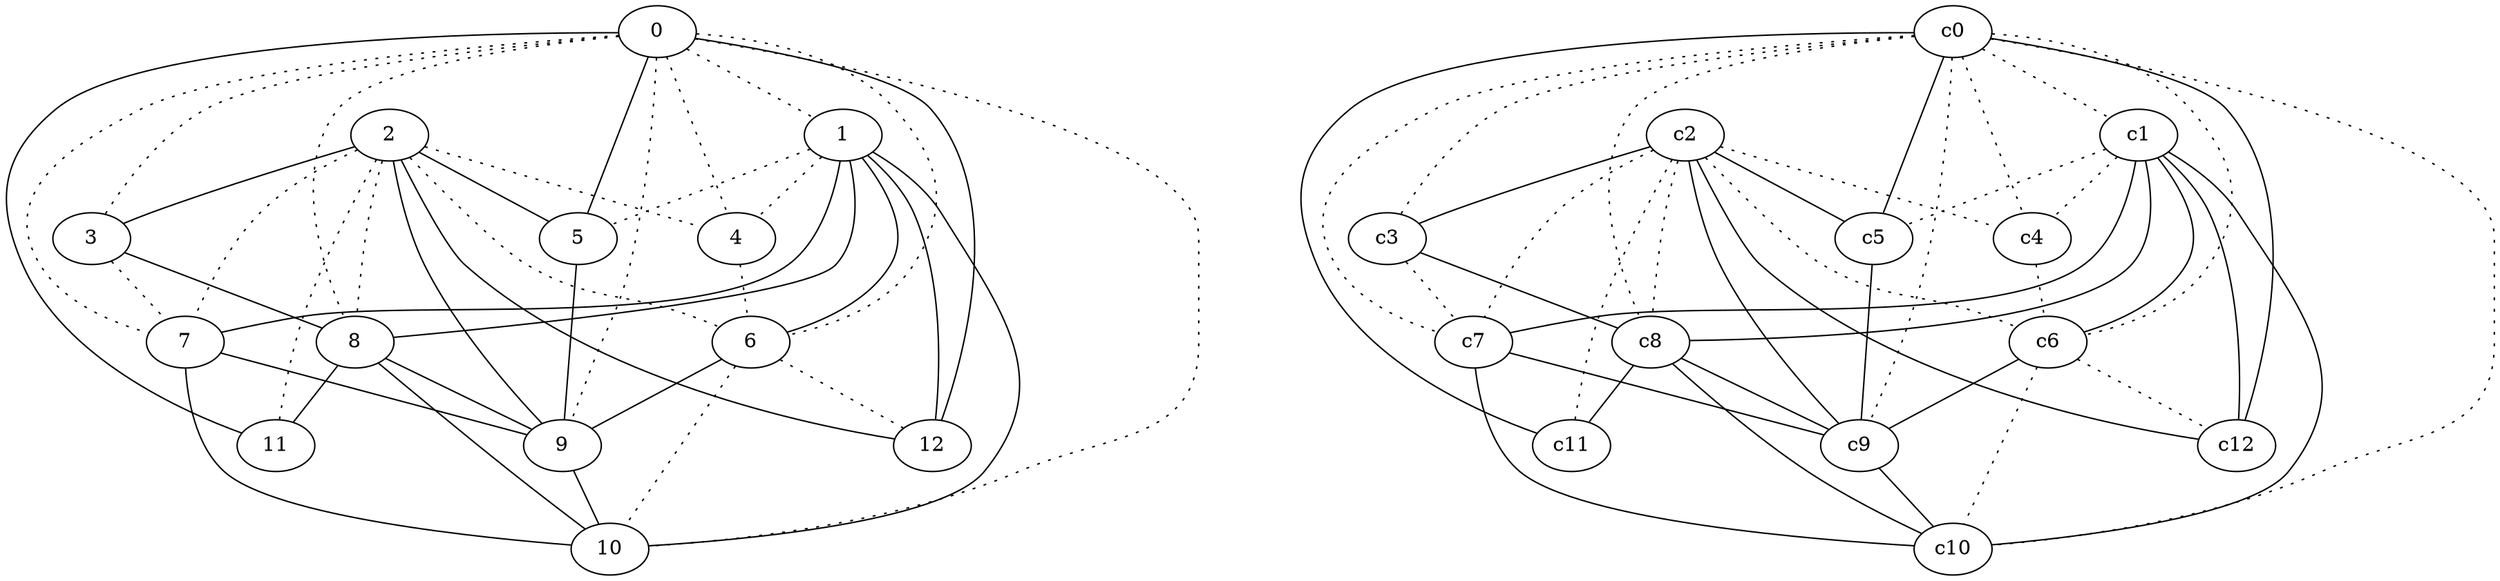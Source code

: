 graph {
a0[label=0];
a1[label=1];
a2[label=2];
a3[label=3];
a4[label=4];
a5[label=5];
a6[label=6];
a7[label=7];
a8[label=8];
a9[label=9];
a10[label=10];
a11[label=11];
a12[label=12];
a0 -- a1 [style=dotted];
a0 -- a3 [style=dotted];
a0 -- a4 [style=dotted];
a0 -- a5;
a0 -- a6 [style=dotted];
a0 -- a7 [style=dotted];
a0 -- a8 [style=dotted];
a0 -- a9 [style=dotted];
a0 -- a10 [style=dotted];
a0 -- a11;
a0 -- a12;
a1 -- a4 [style=dotted];
a1 -- a5 [style=dotted];
a1 -- a6;
a1 -- a7;
a1 -- a8;
a1 -- a10;
a1 -- a12;
a2 -- a3;
a2 -- a4 [style=dotted];
a2 -- a5;
a2 -- a6 [style=dotted];
a2 -- a7 [style=dotted];
a2 -- a8 [style=dotted];
a2 -- a9;
a2 -- a11 [style=dotted];
a2 -- a12;
a3 -- a7 [style=dotted];
a3 -- a8;
a4 -- a6 [style=dotted];
a5 -- a9;
a6 -- a9;
a6 -- a10 [style=dotted];
a6 -- a12 [style=dotted];
a7 -- a9;
a7 -- a10;
a8 -- a9;
a8 -- a10;
a8 -- a11;
a9 -- a10;
c0 -- c1 [style=dotted];
c0 -- c3 [style=dotted];
c0 -- c4 [style=dotted];
c0 -- c5;
c0 -- c6 [style=dotted];
c0 -- c7 [style=dotted];
c0 -- c8 [style=dotted];
c0 -- c9 [style=dotted];
c0 -- c10 [style=dotted];
c0 -- c11;
c0 -- c12;
c1 -- c4 [style=dotted];
c1 -- c5 [style=dotted];
c1 -- c6;
c1 -- c7;
c1 -- c8;
c1 -- c10;
c1 -- c12;
c2 -- c3;
c2 -- c4 [style=dotted];
c2 -- c5;
c2 -- c6 [style=dotted];
c2 -- c7 [style=dotted];
c2 -- c8 [style=dotted];
c2 -- c9;
c2 -- c11 [style=dotted];
c2 -- c12;
c3 -- c7 [style=dotted];
c3 -- c8;
c4 -- c6 [style=dotted];
c5 -- c9;
c6 -- c9;
c6 -- c10 [style=dotted];
c6 -- c12 [style=dotted];
c7 -- c9;
c7 -- c10;
c8 -- c9;
c8 -- c10;
c8 -- c11;
c9 -- c10;
}
